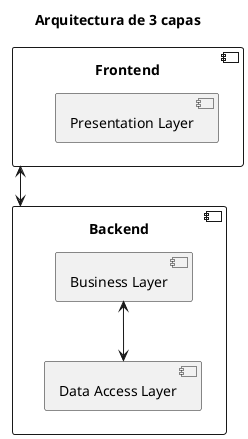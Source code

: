 @startuml
title "Arquitectura de 3 capas"
component Frontend as F{
    component "Presentation Layer" as PL
}
component Backend as B{
    component "Business Layer" as BL
    component "Data Access Layer" as DAL
} 
F <--> B
BL <--> DAL


@enduml
